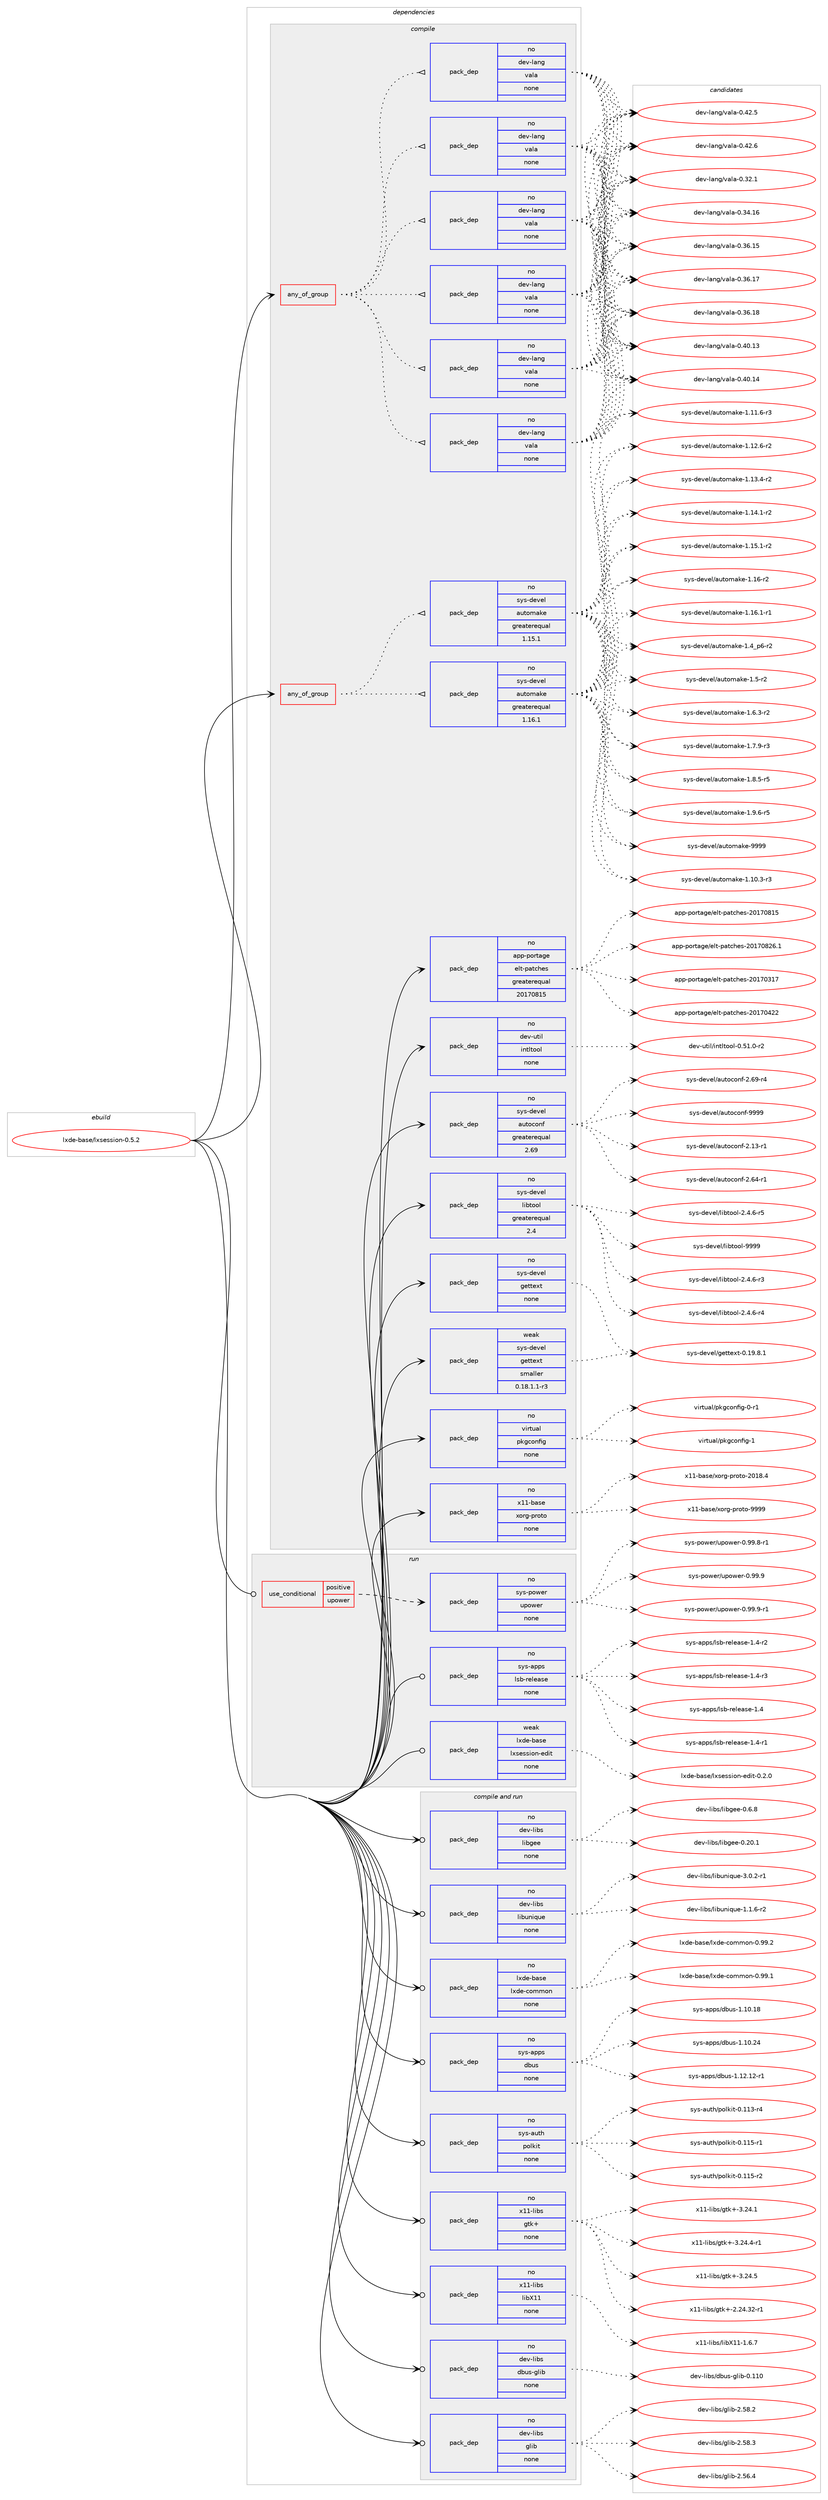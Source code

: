 digraph prolog {

# *************
# Graph options
# *************

newrank=true;
concentrate=true;
compound=true;
graph [rankdir=LR,fontname=Helvetica,fontsize=10,ranksep=1.5];#, ranksep=2.5, nodesep=0.2];
edge  [arrowhead=vee];
node  [fontname=Helvetica,fontsize=10];

# **********
# The ebuild
# **********

subgraph cluster_leftcol {
color=gray;
rank=same;
label=<<i>ebuild</i>>;
id [label="lxde-base/lxsession-0.5.2", color=red, width=4, href="../lxde-base/lxsession-0.5.2.svg"];
}

# ****************
# The dependencies
# ****************

subgraph cluster_midcol {
color=gray;
label=<<i>dependencies</i>>;
subgraph cluster_compile {
fillcolor="#eeeeee";
style=filled;
label=<<i>compile</i>>;
subgraph any24381 {
dependency1592692 [label=<<TABLE BORDER="0" CELLBORDER="1" CELLSPACING="0" CELLPADDING="4"><TR><TD CELLPADDING="10">any_of_group</TD></TR></TABLE>>, shape=none, color=red];subgraph pack1137461 {
dependency1592693 [label=<<TABLE BORDER="0" CELLBORDER="1" CELLSPACING="0" CELLPADDING="4" WIDTH="220"><TR><TD ROWSPAN="6" CELLPADDING="30">pack_dep</TD></TR><TR><TD WIDTH="110">no</TD></TR><TR><TD>dev-lang</TD></TR><TR><TD>vala</TD></TR><TR><TD>none</TD></TR><TR><TD></TD></TR></TABLE>>, shape=none, color=blue];
}
dependency1592692:e -> dependency1592693:w [weight=20,style="dotted",arrowhead="oinv"];
subgraph pack1137462 {
dependency1592694 [label=<<TABLE BORDER="0" CELLBORDER="1" CELLSPACING="0" CELLPADDING="4" WIDTH="220"><TR><TD ROWSPAN="6" CELLPADDING="30">pack_dep</TD></TR><TR><TD WIDTH="110">no</TD></TR><TR><TD>dev-lang</TD></TR><TR><TD>vala</TD></TR><TR><TD>none</TD></TR><TR><TD></TD></TR></TABLE>>, shape=none, color=blue];
}
dependency1592692:e -> dependency1592694:w [weight=20,style="dotted",arrowhead="oinv"];
subgraph pack1137463 {
dependency1592695 [label=<<TABLE BORDER="0" CELLBORDER="1" CELLSPACING="0" CELLPADDING="4" WIDTH="220"><TR><TD ROWSPAN="6" CELLPADDING="30">pack_dep</TD></TR><TR><TD WIDTH="110">no</TD></TR><TR><TD>dev-lang</TD></TR><TR><TD>vala</TD></TR><TR><TD>none</TD></TR><TR><TD></TD></TR></TABLE>>, shape=none, color=blue];
}
dependency1592692:e -> dependency1592695:w [weight=20,style="dotted",arrowhead="oinv"];
subgraph pack1137464 {
dependency1592696 [label=<<TABLE BORDER="0" CELLBORDER="1" CELLSPACING="0" CELLPADDING="4" WIDTH="220"><TR><TD ROWSPAN="6" CELLPADDING="30">pack_dep</TD></TR><TR><TD WIDTH="110">no</TD></TR><TR><TD>dev-lang</TD></TR><TR><TD>vala</TD></TR><TR><TD>none</TD></TR><TR><TD></TD></TR></TABLE>>, shape=none, color=blue];
}
dependency1592692:e -> dependency1592696:w [weight=20,style="dotted",arrowhead="oinv"];
subgraph pack1137465 {
dependency1592697 [label=<<TABLE BORDER="0" CELLBORDER="1" CELLSPACING="0" CELLPADDING="4" WIDTH="220"><TR><TD ROWSPAN="6" CELLPADDING="30">pack_dep</TD></TR><TR><TD WIDTH="110">no</TD></TR><TR><TD>dev-lang</TD></TR><TR><TD>vala</TD></TR><TR><TD>none</TD></TR><TR><TD></TD></TR></TABLE>>, shape=none, color=blue];
}
dependency1592692:e -> dependency1592697:w [weight=20,style="dotted",arrowhead="oinv"];
subgraph pack1137466 {
dependency1592698 [label=<<TABLE BORDER="0" CELLBORDER="1" CELLSPACING="0" CELLPADDING="4" WIDTH="220"><TR><TD ROWSPAN="6" CELLPADDING="30">pack_dep</TD></TR><TR><TD WIDTH="110">no</TD></TR><TR><TD>dev-lang</TD></TR><TR><TD>vala</TD></TR><TR><TD>none</TD></TR><TR><TD></TD></TR></TABLE>>, shape=none, color=blue];
}
dependency1592692:e -> dependency1592698:w [weight=20,style="dotted",arrowhead="oinv"];
}
id:e -> dependency1592692:w [weight=20,style="solid",arrowhead="vee"];
subgraph any24382 {
dependency1592699 [label=<<TABLE BORDER="0" CELLBORDER="1" CELLSPACING="0" CELLPADDING="4"><TR><TD CELLPADDING="10">any_of_group</TD></TR></TABLE>>, shape=none, color=red];subgraph pack1137467 {
dependency1592700 [label=<<TABLE BORDER="0" CELLBORDER="1" CELLSPACING="0" CELLPADDING="4" WIDTH="220"><TR><TD ROWSPAN="6" CELLPADDING="30">pack_dep</TD></TR><TR><TD WIDTH="110">no</TD></TR><TR><TD>sys-devel</TD></TR><TR><TD>automake</TD></TR><TR><TD>greaterequal</TD></TR><TR><TD>1.16.1</TD></TR></TABLE>>, shape=none, color=blue];
}
dependency1592699:e -> dependency1592700:w [weight=20,style="dotted",arrowhead="oinv"];
subgraph pack1137468 {
dependency1592701 [label=<<TABLE BORDER="0" CELLBORDER="1" CELLSPACING="0" CELLPADDING="4" WIDTH="220"><TR><TD ROWSPAN="6" CELLPADDING="30">pack_dep</TD></TR><TR><TD WIDTH="110">no</TD></TR><TR><TD>sys-devel</TD></TR><TR><TD>automake</TD></TR><TR><TD>greaterequal</TD></TR><TR><TD>1.15.1</TD></TR></TABLE>>, shape=none, color=blue];
}
dependency1592699:e -> dependency1592701:w [weight=20,style="dotted",arrowhead="oinv"];
}
id:e -> dependency1592699:w [weight=20,style="solid",arrowhead="vee"];
subgraph pack1137469 {
dependency1592702 [label=<<TABLE BORDER="0" CELLBORDER="1" CELLSPACING="0" CELLPADDING="4" WIDTH="220"><TR><TD ROWSPAN="6" CELLPADDING="30">pack_dep</TD></TR><TR><TD WIDTH="110">no</TD></TR><TR><TD>app-portage</TD></TR><TR><TD>elt-patches</TD></TR><TR><TD>greaterequal</TD></TR><TR><TD>20170815</TD></TR></TABLE>>, shape=none, color=blue];
}
id:e -> dependency1592702:w [weight=20,style="solid",arrowhead="vee"];
subgraph pack1137470 {
dependency1592703 [label=<<TABLE BORDER="0" CELLBORDER="1" CELLSPACING="0" CELLPADDING="4" WIDTH="220"><TR><TD ROWSPAN="6" CELLPADDING="30">pack_dep</TD></TR><TR><TD WIDTH="110">no</TD></TR><TR><TD>dev-util</TD></TR><TR><TD>intltool</TD></TR><TR><TD>none</TD></TR><TR><TD></TD></TR></TABLE>>, shape=none, color=blue];
}
id:e -> dependency1592703:w [weight=20,style="solid",arrowhead="vee"];
subgraph pack1137471 {
dependency1592704 [label=<<TABLE BORDER="0" CELLBORDER="1" CELLSPACING="0" CELLPADDING="4" WIDTH="220"><TR><TD ROWSPAN="6" CELLPADDING="30">pack_dep</TD></TR><TR><TD WIDTH="110">no</TD></TR><TR><TD>sys-devel</TD></TR><TR><TD>autoconf</TD></TR><TR><TD>greaterequal</TD></TR><TR><TD>2.69</TD></TR></TABLE>>, shape=none, color=blue];
}
id:e -> dependency1592704:w [weight=20,style="solid",arrowhead="vee"];
subgraph pack1137472 {
dependency1592705 [label=<<TABLE BORDER="0" CELLBORDER="1" CELLSPACING="0" CELLPADDING="4" WIDTH="220"><TR><TD ROWSPAN="6" CELLPADDING="30">pack_dep</TD></TR><TR><TD WIDTH="110">no</TD></TR><TR><TD>sys-devel</TD></TR><TR><TD>gettext</TD></TR><TR><TD>none</TD></TR><TR><TD></TD></TR></TABLE>>, shape=none, color=blue];
}
id:e -> dependency1592705:w [weight=20,style="solid",arrowhead="vee"];
subgraph pack1137473 {
dependency1592706 [label=<<TABLE BORDER="0" CELLBORDER="1" CELLSPACING="0" CELLPADDING="4" WIDTH="220"><TR><TD ROWSPAN="6" CELLPADDING="30">pack_dep</TD></TR><TR><TD WIDTH="110">no</TD></TR><TR><TD>sys-devel</TD></TR><TR><TD>libtool</TD></TR><TR><TD>greaterequal</TD></TR><TR><TD>2.4</TD></TR></TABLE>>, shape=none, color=blue];
}
id:e -> dependency1592706:w [weight=20,style="solid",arrowhead="vee"];
subgraph pack1137474 {
dependency1592707 [label=<<TABLE BORDER="0" CELLBORDER="1" CELLSPACING="0" CELLPADDING="4" WIDTH="220"><TR><TD ROWSPAN="6" CELLPADDING="30">pack_dep</TD></TR><TR><TD WIDTH="110">no</TD></TR><TR><TD>virtual</TD></TR><TR><TD>pkgconfig</TD></TR><TR><TD>none</TD></TR><TR><TD></TD></TR></TABLE>>, shape=none, color=blue];
}
id:e -> dependency1592707:w [weight=20,style="solid",arrowhead="vee"];
subgraph pack1137475 {
dependency1592708 [label=<<TABLE BORDER="0" CELLBORDER="1" CELLSPACING="0" CELLPADDING="4" WIDTH="220"><TR><TD ROWSPAN="6" CELLPADDING="30">pack_dep</TD></TR><TR><TD WIDTH="110">no</TD></TR><TR><TD>x11-base</TD></TR><TR><TD>xorg-proto</TD></TR><TR><TD>none</TD></TR><TR><TD></TD></TR></TABLE>>, shape=none, color=blue];
}
id:e -> dependency1592708:w [weight=20,style="solid",arrowhead="vee"];
subgraph pack1137476 {
dependency1592709 [label=<<TABLE BORDER="0" CELLBORDER="1" CELLSPACING="0" CELLPADDING="4" WIDTH="220"><TR><TD ROWSPAN="6" CELLPADDING="30">pack_dep</TD></TR><TR><TD WIDTH="110">weak</TD></TR><TR><TD>sys-devel</TD></TR><TR><TD>gettext</TD></TR><TR><TD>smaller</TD></TR><TR><TD>0.18.1.1-r3</TD></TR></TABLE>>, shape=none, color=blue];
}
id:e -> dependency1592709:w [weight=20,style="solid",arrowhead="vee"];
}
subgraph cluster_compileandrun {
fillcolor="#eeeeee";
style=filled;
label=<<i>compile and run</i>>;
subgraph pack1137477 {
dependency1592710 [label=<<TABLE BORDER="0" CELLBORDER="1" CELLSPACING="0" CELLPADDING="4" WIDTH="220"><TR><TD ROWSPAN="6" CELLPADDING="30">pack_dep</TD></TR><TR><TD WIDTH="110">no</TD></TR><TR><TD>dev-libs</TD></TR><TR><TD>dbus-glib</TD></TR><TR><TD>none</TD></TR><TR><TD></TD></TR></TABLE>>, shape=none, color=blue];
}
id:e -> dependency1592710:w [weight=20,style="solid",arrowhead="odotvee"];
subgraph pack1137478 {
dependency1592711 [label=<<TABLE BORDER="0" CELLBORDER="1" CELLSPACING="0" CELLPADDING="4" WIDTH="220"><TR><TD ROWSPAN="6" CELLPADDING="30">pack_dep</TD></TR><TR><TD WIDTH="110">no</TD></TR><TR><TD>dev-libs</TD></TR><TR><TD>glib</TD></TR><TR><TD>none</TD></TR><TR><TD></TD></TR></TABLE>>, shape=none, color=blue];
}
id:e -> dependency1592711:w [weight=20,style="solid",arrowhead="odotvee"];
subgraph pack1137479 {
dependency1592712 [label=<<TABLE BORDER="0" CELLBORDER="1" CELLSPACING="0" CELLPADDING="4" WIDTH="220"><TR><TD ROWSPAN="6" CELLPADDING="30">pack_dep</TD></TR><TR><TD WIDTH="110">no</TD></TR><TR><TD>dev-libs</TD></TR><TR><TD>libgee</TD></TR><TR><TD>none</TD></TR><TR><TD></TD></TR></TABLE>>, shape=none, color=blue];
}
id:e -> dependency1592712:w [weight=20,style="solid",arrowhead="odotvee"];
subgraph pack1137480 {
dependency1592713 [label=<<TABLE BORDER="0" CELLBORDER="1" CELLSPACING="0" CELLPADDING="4" WIDTH="220"><TR><TD ROWSPAN="6" CELLPADDING="30">pack_dep</TD></TR><TR><TD WIDTH="110">no</TD></TR><TR><TD>dev-libs</TD></TR><TR><TD>libunique</TD></TR><TR><TD>none</TD></TR><TR><TD></TD></TR></TABLE>>, shape=none, color=blue];
}
id:e -> dependency1592713:w [weight=20,style="solid",arrowhead="odotvee"];
subgraph pack1137481 {
dependency1592714 [label=<<TABLE BORDER="0" CELLBORDER="1" CELLSPACING="0" CELLPADDING="4" WIDTH="220"><TR><TD ROWSPAN="6" CELLPADDING="30">pack_dep</TD></TR><TR><TD WIDTH="110">no</TD></TR><TR><TD>lxde-base</TD></TR><TR><TD>lxde-common</TD></TR><TR><TD>none</TD></TR><TR><TD></TD></TR></TABLE>>, shape=none, color=blue];
}
id:e -> dependency1592714:w [weight=20,style="solid",arrowhead="odotvee"];
subgraph pack1137482 {
dependency1592715 [label=<<TABLE BORDER="0" CELLBORDER="1" CELLSPACING="0" CELLPADDING="4" WIDTH="220"><TR><TD ROWSPAN="6" CELLPADDING="30">pack_dep</TD></TR><TR><TD WIDTH="110">no</TD></TR><TR><TD>sys-apps</TD></TR><TR><TD>dbus</TD></TR><TR><TD>none</TD></TR><TR><TD></TD></TR></TABLE>>, shape=none, color=blue];
}
id:e -> dependency1592715:w [weight=20,style="solid",arrowhead="odotvee"];
subgraph pack1137483 {
dependency1592716 [label=<<TABLE BORDER="0" CELLBORDER="1" CELLSPACING="0" CELLPADDING="4" WIDTH="220"><TR><TD ROWSPAN="6" CELLPADDING="30">pack_dep</TD></TR><TR><TD WIDTH="110">no</TD></TR><TR><TD>sys-auth</TD></TR><TR><TD>polkit</TD></TR><TR><TD>none</TD></TR><TR><TD></TD></TR></TABLE>>, shape=none, color=blue];
}
id:e -> dependency1592716:w [weight=20,style="solid",arrowhead="odotvee"];
subgraph pack1137484 {
dependency1592717 [label=<<TABLE BORDER="0" CELLBORDER="1" CELLSPACING="0" CELLPADDING="4" WIDTH="220"><TR><TD ROWSPAN="6" CELLPADDING="30">pack_dep</TD></TR><TR><TD WIDTH="110">no</TD></TR><TR><TD>x11-libs</TD></TR><TR><TD>gtk+</TD></TR><TR><TD>none</TD></TR><TR><TD></TD></TR></TABLE>>, shape=none, color=blue];
}
id:e -> dependency1592717:w [weight=20,style="solid",arrowhead="odotvee"];
subgraph pack1137485 {
dependency1592718 [label=<<TABLE BORDER="0" CELLBORDER="1" CELLSPACING="0" CELLPADDING="4" WIDTH="220"><TR><TD ROWSPAN="6" CELLPADDING="30">pack_dep</TD></TR><TR><TD WIDTH="110">no</TD></TR><TR><TD>x11-libs</TD></TR><TR><TD>libX11</TD></TR><TR><TD>none</TD></TR><TR><TD></TD></TR></TABLE>>, shape=none, color=blue];
}
id:e -> dependency1592718:w [weight=20,style="solid",arrowhead="odotvee"];
}
subgraph cluster_run {
fillcolor="#eeeeee";
style=filled;
label=<<i>run</i>>;
subgraph cond430206 {
dependency1592719 [label=<<TABLE BORDER="0" CELLBORDER="1" CELLSPACING="0" CELLPADDING="4"><TR><TD ROWSPAN="3" CELLPADDING="10">use_conditional</TD></TR><TR><TD>positive</TD></TR><TR><TD>upower</TD></TR></TABLE>>, shape=none, color=red];
subgraph pack1137486 {
dependency1592720 [label=<<TABLE BORDER="0" CELLBORDER="1" CELLSPACING="0" CELLPADDING="4" WIDTH="220"><TR><TD ROWSPAN="6" CELLPADDING="30">pack_dep</TD></TR><TR><TD WIDTH="110">no</TD></TR><TR><TD>sys-power</TD></TR><TR><TD>upower</TD></TR><TR><TD>none</TD></TR><TR><TD></TD></TR></TABLE>>, shape=none, color=blue];
}
dependency1592719:e -> dependency1592720:w [weight=20,style="dashed",arrowhead="vee"];
}
id:e -> dependency1592719:w [weight=20,style="solid",arrowhead="odot"];
subgraph pack1137487 {
dependency1592721 [label=<<TABLE BORDER="0" CELLBORDER="1" CELLSPACING="0" CELLPADDING="4" WIDTH="220"><TR><TD ROWSPAN="6" CELLPADDING="30">pack_dep</TD></TR><TR><TD WIDTH="110">no</TD></TR><TR><TD>sys-apps</TD></TR><TR><TD>lsb-release</TD></TR><TR><TD>none</TD></TR><TR><TD></TD></TR></TABLE>>, shape=none, color=blue];
}
id:e -> dependency1592721:w [weight=20,style="solid",arrowhead="odot"];
subgraph pack1137488 {
dependency1592722 [label=<<TABLE BORDER="0" CELLBORDER="1" CELLSPACING="0" CELLPADDING="4" WIDTH="220"><TR><TD ROWSPAN="6" CELLPADDING="30">pack_dep</TD></TR><TR><TD WIDTH="110">weak</TD></TR><TR><TD>lxde-base</TD></TR><TR><TD>lxsession-edit</TD></TR><TR><TD>none</TD></TR><TR><TD></TD></TR></TABLE>>, shape=none, color=blue];
}
id:e -> dependency1592722:w [weight=20,style="solid",arrowhead="odot"];
}
}

# **************
# The candidates
# **************

subgraph cluster_choices {
rank=same;
color=gray;
label=<<i>candidates</i>>;

subgraph choice1137461 {
color=black;
nodesep=1;
choice100101118451089711010347118971089745484651504649 [label="dev-lang/vala-0.32.1", color=red, width=4,href="../dev-lang/vala-0.32.1.svg"];
choice10010111845108971101034711897108974548465152464954 [label="dev-lang/vala-0.34.16", color=red, width=4,href="../dev-lang/vala-0.34.16.svg"];
choice10010111845108971101034711897108974548465154464953 [label="dev-lang/vala-0.36.15", color=red, width=4,href="../dev-lang/vala-0.36.15.svg"];
choice10010111845108971101034711897108974548465154464955 [label="dev-lang/vala-0.36.17", color=red, width=4,href="../dev-lang/vala-0.36.17.svg"];
choice10010111845108971101034711897108974548465154464956 [label="dev-lang/vala-0.36.18", color=red, width=4,href="../dev-lang/vala-0.36.18.svg"];
choice10010111845108971101034711897108974548465248464951 [label="dev-lang/vala-0.40.13", color=red, width=4,href="../dev-lang/vala-0.40.13.svg"];
choice10010111845108971101034711897108974548465248464952 [label="dev-lang/vala-0.40.14", color=red, width=4,href="../dev-lang/vala-0.40.14.svg"];
choice100101118451089711010347118971089745484652504653 [label="dev-lang/vala-0.42.5", color=red, width=4,href="../dev-lang/vala-0.42.5.svg"];
choice100101118451089711010347118971089745484652504654 [label="dev-lang/vala-0.42.6", color=red, width=4,href="../dev-lang/vala-0.42.6.svg"];
dependency1592693:e -> choice100101118451089711010347118971089745484651504649:w [style=dotted,weight="100"];
dependency1592693:e -> choice10010111845108971101034711897108974548465152464954:w [style=dotted,weight="100"];
dependency1592693:e -> choice10010111845108971101034711897108974548465154464953:w [style=dotted,weight="100"];
dependency1592693:e -> choice10010111845108971101034711897108974548465154464955:w [style=dotted,weight="100"];
dependency1592693:e -> choice10010111845108971101034711897108974548465154464956:w [style=dotted,weight="100"];
dependency1592693:e -> choice10010111845108971101034711897108974548465248464951:w [style=dotted,weight="100"];
dependency1592693:e -> choice10010111845108971101034711897108974548465248464952:w [style=dotted,weight="100"];
dependency1592693:e -> choice100101118451089711010347118971089745484652504653:w [style=dotted,weight="100"];
dependency1592693:e -> choice100101118451089711010347118971089745484652504654:w [style=dotted,weight="100"];
}
subgraph choice1137462 {
color=black;
nodesep=1;
choice100101118451089711010347118971089745484651504649 [label="dev-lang/vala-0.32.1", color=red, width=4,href="../dev-lang/vala-0.32.1.svg"];
choice10010111845108971101034711897108974548465152464954 [label="dev-lang/vala-0.34.16", color=red, width=4,href="../dev-lang/vala-0.34.16.svg"];
choice10010111845108971101034711897108974548465154464953 [label="dev-lang/vala-0.36.15", color=red, width=4,href="../dev-lang/vala-0.36.15.svg"];
choice10010111845108971101034711897108974548465154464955 [label="dev-lang/vala-0.36.17", color=red, width=4,href="../dev-lang/vala-0.36.17.svg"];
choice10010111845108971101034711897108974548465154464956 [label="dev-lang/vala-0.36.18", color=red, width=4,href="../dev-lang/vala-0.36.18.svg"];
choice10010111845108971101034711897108974548465248464951 [label="dev-lang/vala-0.40.13", color=red, width=4,href="../dev-lang/vala-0.40.13.svg"];
choice10010111845108971101034711897108974548465248464952 [label="dev-lang/vala-0.40.14", color=red, width=4,href="../dev-lang/vala-0.40.14.svg"];
choice100101118451089711010347118971089745484652504653 [label="dev-lang/vala-0.42.5", color=red, width=4,href="../dev-lang/vala-0.42.5.svg"];
choice100101118451089711010347118971089745484652504654 [label="dev-lang/vala-0.42.6", color=red, width=4,href="../dev-lang/vala-0.42.6.svg"];
dependency1592694:e -> choice100101118451089711010347118971089745484651504649:w [style=dotted,weight="100"];
dependency1592694:e -> choice10010111845108971101034711897108974548465152464954:w [style=dotted,weight="100"];
dependency1592694:e -> choice10010111845108971101034711897108974548465154464953:w [style=dotted,weight="100"];
dependency1592694:e -> choice10010111845108971101034711897108974548465154464955:w [style=dotted,weight="100"];
dependency1592694:e -> choice10010111845108971101034711897108974548465154464956:w [style=dotted,weight="100"];
dependency1592694:e -> choice10010111845108971101034711897108974548465248464951:w [style=dotted,weight="100"];
dependency1592694:e -> choice10010111845108971101034711897108974548465248464952:w [style=dotted,weight="100"];
dependency1592694:e -> choice100101118451089711010347118971089745484652504653:w [style=dotted,weight="100"];
dependency1592694:e -> choice100101118451089711010347118971089745484652504654:w [style=dotted,weight="100"];
}
subgraph choice1137463 {
color=black;
nodesep=1;
choice100101118451089711010347118971089745484651504649 [label="dev-lang/vala-0.32.1", color=red, width=4,href="../dev-lang/vala-0.32.1.svg"];
choice10010111845108971101034711897108974548465152464954 [label="dev-lang/vala-0.34.16", color=red, width=4,href="../dev-lang/vala-0.34.16.svg"];
choice10010111845108971101034711897108974548465154464953 [label="dev-lang/vala-0.36.15", color=red, width=4,href="../dev-lang/vala-0.36.15.svg"];
choice10010111845108971101034711897108974548465154464955 [label="dev-lang/vala-0.36.17", color=red, width=4,href="../dev-lang/vala-0.36.17.svg"];
choice10010111845108971101034711897108974548465154464956 [label="dev-lang/vala-0.36.18", color=red, width=4,href="../dev-lang/vala-0.36.18.svg"];
choice10010111845108971101034711897108974548465248464951 [label="dev-lang/vala-0.40.13", color=red, width=4,href="../dev-lang/vala-0.40.13.svg"];
choice10010111845108971101034711897108974548465248464952 [label="dev-lang/vala-0.40.14", color=red, width=4,href="../dev-lang/vala-0.40.14.svg"];
choice100101118451089711010347118971089745484652504653 [label="dev-lang/vala-0.42.5", color=red, width=4,href="../dev-lang/vala-0.42.5.svg"];
choice100101118451089711010347118971089745484652504654 [label="dev-lang/vala-0.42.6", color=red, width=4,href="../dev-lang/vala-0.42.6.svg"];
dependency1592695:e -> choice100101118451089711010347118971089745484651504649:w [style=dotted,weight="100"];
dependency1592695:e -> choice10010111845108971101034711897108974548465152464954:w [style=dotted,weight="100"];
dependency1592695:e -> choice10010111845108971101034711897108974548465154464953:w [style=dotted,weight="100"];
dependency1592695:e -> choice10010111845108971101034711897108974548465154464955:w [style=dotted,weight="100"];
dependency1592695:e -> choice10010111845108971101034711897108974548465154464956:w [style=dotted,weight="100"];
dependency1592695:e -> choice10010111845108971101034711897108974548465248464951:w [style=dotted,weight="100"];
dependency1592695:e -> choice10010111845108971101034711897108974548465248464952:w [style=dotted,weight="100"];
dependency1592695:e -> choice100101118451089711010347118971089745484652504653:w [style=dotted,weight="100"];
dependency1592695:e -> choice100101118451089711010347118971089745484652504654:w [style=dotted,weight="100"];
}
subgraph choice1137464 {
color=black;
nodesep=1;
choice100101118451089711010347118971089745484651504649 [label="dev-lang/vala-0.32.1", color=red, width=4,href="../dev-lang/vala-0.32.1.svg"];
choice10010111845108971101034711897108974548465152464954 [label="dev-lang/vala-0.34.16", color=red, width=4,href="../dev-lang/vala-0.34.16.svg"];
choice10010111845108971101034711897108974548465154464953 [label="dev-lang/vala-0.36.15", color=red, width=4,href="../dev-lang/vala-0.36.15.svg"];
choice10010111845108971101034711897108974548465154464955 [label="dev-lang/vala-0.36.17", color=red, width=4,href="../dev-lang/vala-0.36.17.svg"];
choice10010111845108971101034711897108974548465154464956 [label="dev-lang/vala-0.36.18", color=red, width=4,href="../dev-lang/vala-0.36.18.svg"];
choice10010111845108971101034711897108974548465248464951 [label="dev-lang/vala-0.40.13", color=red, width=4,href="../dev-lang/vala-0.40.13.svg"];
choice10010111845108971101034711897108974548465248464952 [label="dev-lang/vala-0.40.14", color=red, width=4,href="../dev-lang/vala-0.40.14.svg"];
choice100101118451089711010347118971089745484652504653 [label="dev-lang/vala-0.42.5", color=red, width=4,href="../dev-lang/vala-0.42.5.svg"];
choice100101118451089711010347118971089745484652504654 [label="dev-lang/vala-0.42.6", color=red, width=4,href="../dev-lang/vala-0.42.6.svg"];
dependency1592696:e -> choice100101118451089711010347118971089745484651504649:w [style=dotted,weight="100"];
dependency1592696:e -> choice10010111845108971101034711897108974548465152464954:w [style=dotted,weight="100"];
dependency1592696:e -> choice10010111845108971101034711897108974548465154464953:w [style=dotted,weight="100"];
dependency1592696:e -> choice10010111845108971101034711897108974548465154464955:w [style=dotted,weight="100"];
dependency1592696:e -> choice10010111845108971101034711897108974548465154464956:w [style=dotted,weight="100"];
dependency1592696:e -> choice10010111845108971101034711897108974548465248464951:w [style=dotted,weight="100"];
dependency1592696:e -> choice10010111845108971101034711897108974548465248464952:w [style=dotted,weight="100"];
dependency1592696:e -> choice100101118451089711010347118971089745484652504653:w [style=dotted,weight="100"];
dependency1592696:e -> choice100101118451089711010347118971089745484652504654:w [style=dotted,weight="100"];
}
subgraph choice1137465 {
color=black;
nodesep=1;
choice100101118451089711010347118971089745484651504649 [label="dev-lang/vala-0.32.1", color=red, width=4,href="../dev-lang/vala-0.32.1.svg"];
choice10010111845108971101034711897108974548465152464954 [label="dev-lang/vala-0.34.16", color=red, width=4,href="../dev-lang/vala-0.34.16.svg"];
choice10010111845108971101034711897108974548465154464953 [label="dev-lang/vala-0.36.15", color=red, width=4,href="../dev-lang/vala-0.36.15.svg"];
choice10010111845108971101034711897108974548465154464955 [label="dev-lang/vala-0.36.17", color=red, width=4,href="../dev-lang/vala-0.36.17.svg"];
choice10010111845108971101034711897108974548465154464956 [label="dev-lang/vala-0.36.18", color=red, width=4,href="../dev-lang/vala-0.36.18.svg"];
choice10010111845108971101034711897108974548465248464951 [label="dev-lang/vala-0.40.13", color=red, width=4,href="../dev-lang/vala-0.40.13.svg"];
choice10010111845108971101034711897108974548465248464952 [label="dev-lang/vala-0.40.14", color=red, width=4,href="../dev-lang/vala-0.40.14.svg"];
choice100101118451089711010347118971089745484652504653 [label="dev-lang/vala-0.42.5", color=red, width=4,href="../dev-lang/vala-0.42.5.svg"];
choice100101118451089711010347118971089745484652504654 [label="dev-lang/vala-0.42.6", color=red, width=4,href="../dev-lang/vala-0.42.6.svg"];
dependency1592697:e -> choice100101118451089711010347118971089745484651504649:w [style=dotted,weight="100"];
dependency1592697:e -> choice10010111845108971101034711897108974548465152464954:w [style=dotted,weight="100"];
dependency1592697:e -> choice10010111845108971101034711897108974548465154464953:w [style=dotted,weight="100"];
dependency1592697:e -> choice10010111845108971101034711897108974548465154464955:w [style=dotted,weight="100"];
dependency1592697:e -> choice10010111845108971101034711897108974548465154464956:w [style=dotted,weight="100"];
dependency1592697:e -> choice10010111845108971101034711897108974548465248464951:w [style=dotted,weight="100"];
dependency1592697:e -> choice10010111845108971101034711897108974548465248464952:w [style=dotted,weight="100"];
dependency1592697:e -> choice100101118451089711010347118971089745484652504653:w [style=dotted,weight="100"];
dependency1592697:e -> choice100101118451089711010347118971089745484652504654:w [style=dotted,weight="100"];
}
subgraph choice1137466 {
color=black;
nodesep=1;
choice100101118451089711010347118971089745484651504649 [label="dev-lang/vala-0.32.1", color=red, width=4,href="../dev-lang/vala-0.32.1.svg"];
choice10010111845108971101034711897108974548465152464954 [label="dev-lang/vala-0.34.16", color=red, width=4,href="../dev-lang/vala-0.34.16.svg"];
choice10010111845108971101034711897108974548465154464953 [label="dev-lang/vala-0.36.15", color=red, width=4,href="../dev-lang/vala-0.36.15.svg"];
choice10010111845108971101034711897108974548465154464955 [label="dev-lang/vala-0.36.17", color=red, width=4,href="../dev-lang/vala-0.36.17.svg"];
choice10010111845108971101034711897108974548465154464956 [label="dev-lang/vala-0.36.18", color=red, width=4,href="../dev-lang/vala-0.36.18.svg"];
choice10010111845108971101034711897108974548465248464951 [label="dev-lang/vala-0.40.13", color=red, width=4,href="../dev-lang/vala-0.40.13.svg"];
choice10010111845108971101034711897108974548465248464952 [label="dev-lang/vala-0.40.14", color=red, width=4,href="../dev-lang/vala-0.40.14.svg"];
choice100101118451089711010347118971089745484652504653 [label="dev-lang/vala-0.42.5", color=red, width=4,href="../dev-lang/vala-0.42.5.svg"];
choice100101118451089711010347118971089745484652504654 [label="dev-lang/vala-0.42.6", color=red, width=4,href="../dev-lang/vala-0.42.6.svg"];
dependency1592698:e -> choice100101118451089711010347118971089745484651504649:w [style=dotted,weight="100"];
dependency1592698:e -> choice10010111845108971101034711897108974548465152464954:w [style=dotted,weight="100"];
dependency1592698:e -> choice10010111845108971101034711897108974548465154464953:w [style=dotted,weight="100"];
dependency1592698:e -> choice10010111845108971101034711897108974548465154464955:w [style=dotted,weight="100"];
dependency1592698:e -> choice10010111845108971101034711897108974548465154464956:w [style=dotted,weight="100"];
dependency1592698:e -> choice10010111845108971101034711897108974548465248464951:w [style=dotted,weight="100"];
dependency1592698:e -> choice10010111845108971101034711897108974548465248464952:w [style=dotted,weight="100"];
dependency1592698:e -> choice100101118451089711010347118971089745484652504653:w [style=dotted,weight="100"];
dependency1592698:e -> choice100101118451089711010347118971089745484652504654:w [style=dotted,weight="100"];
}
subgraph choice1137467 {
color=black;
nodesep=1;
choice11512111545100101118101108479711711611110997107101454946494846514511451 [label="sys-devel/automake-1.10.3-r3", color=red, width=4,href="../sys-devel/automake-1.10.3-r3.svg"];
choice11512111545100101118101108479711711611110997107101454946494946544511451 [label="sys-devel/automake-1.11.6-r3", color=red, width=4,href="../sys-devel/automake-1.11.6-r3.svg"];
choice11512111545100101118101108479711711611110997107101454946495046544511450 [label="sys-devel/automake-1.12.6-r2", color=red, width=4,href="../sys-devel/automake-1.12.6-r2.svg"];
choice11512111545100101118101108479711711611110997107101454946495146524511450 [label="sys-devel/automake-1.13.4-r2", color=red, width=4,href="../sys-devel/automake-1.13.4-r2.svg"];
choice11512111545100101118101108479711711611110997107101454946495246494511450 [label="sys-devel/automake-1.14.1-r2", color=red, width=4,href="../sys-devel/automake-1.14.1-r2.svg"];
choice11512111545100101118101108479711711611110997107101454946495346494511450 [label="sys-devel/automake-1.15.1-r2", color=red, width=4,href="../sys-devel/automake-1.15.1-r2.svg"];
choice1151211154510010111810110847971171161111099710710145494649544511450 [label="sys-devel/automake-1.16-r2", color=red, width=4,href="../sys-devel/automake-1.16-r2.svg"];
choice11512111545100101118101108479711711611110997107101454946495446494511449 [label="sys-devel/automake-1.16.1-r1", color=red, width=4,href="../sys-devel/automake-1.16.1-r1.svg"];
choice115121115451001011181011084797117116111109971071014549465295112544511450 [label="sys-devel/automake-1.4_p6-r2", color=red, width=4,href="../sys-devel/automake-1.4_p6-r2.svg"];
choice11512111545100101118101108479711711611110997107101454946534511450 [label="sys-devel/automake-1.5-r2", color=red, width=4,href="../sys-devel/automake-1.5-r2.svg"];
choice115121115451001011181011084797117116111109971071014549465446514511450 [label="sys-devel/automake-1.6.3-r2", color=red, width=4,href="../sys-devel/automake-1.6.3-r2.svg"];
choice115121115451001011181011084797117116111109971071014549465546574511451 [label="sys-devel/automake-1.7.9-r3", color=red, width=4,href="../sys-devel/automake-1.7.9-r3.svg"];
choice115121115451001011181011084797117116111109971071014549465646534511453 [label="sys-devel/automake-1.8.5-r5", color=red, width=4,href="../sys-devel/automake-1.8.5-r5.svg"];
choice115121115451001011181011084797117116111109971071014549465746544511453 [label="sys-devel/automake-1.9.6-r5", color=red, width=4,href="../sys-devel/automake-1.9.6-r5.svg"];
choice115121115451001011181011084797117116111109971071014557575757 [label="sys-devel/automake-9999", color=red, width=4,href="../sys-devel/automake-9999.svg"];
dependency1592700:e -> choice11512111545100101118101108479711711611110997107101454946494846514511451:w [style=dotted,weight="100"];
dependency1592700:e -> choice11512111545100101118101108479711711611110997107101454946494946544511451:w [style=dotted,weight="100"];
dependency1592700:e -> choice11512111545100101118101108479711711611110997107101454946495046544511450:w [style=dotted,weight="100"];
dependency1592700:e -> choice11512111545100101118101108479711711611110997107101454946495146524511450:w [style=dotted,weight="100"];
dependency1592700:e -> choice11512111545100101118101108479711711611110997107101454946495246494511450:w [style=dotted,weight="100"];
dependency1592700:e -> choice11512111545100101118101108479711711611110997107101454946495346494511450:w [style=dotted,weight="100"];
dependency1592700:e -> choice1151211154510010111810110847971171161111099710710145494649544511450:w [style=dotted,weight="100"];
dependency1592700:e -> choice11512111545100101118101108479711711611110997107101454946495446494511449:w [style=dotted,weight="100"];
dependency1592700:e -> choice115121115451001011181011084797117116111109971071014549465295112544511450:w [style=dotted,weight="100"];
dependency1592700:e -> choice11512111545100101118101108479711711611110997107101454946534511450:w [style=dotted,weight="100"];
dependency1592700:e -> choice115121115451001011181011084797117116111109971071014549465446514511450:w [style=dotted,weight="100"];
dependency1592700:e -> choice115121115451001011181011084797117116111109971071014549465546574511451:w [style=dotted,weight="100"];
dependency1592700:e -> choice115121115451001011181011084797117116111109971071014549465646534511453:w [style=dotted,weight="100"];
dependency1592700:e -> choice115121115451001011181011084797117116111109971071014549465746544511453:w [style=dotted,weight="100"];
dependency1592700:e -> choice115121115451001011181011084797117116111109971071014557575757:w [style=dotted,weight="100"];
}
subgraph choice1137468 {
color=black;
nodesep=1;
choice11512111545100101118101108479711711611110997107101454946494846514511451 [label="sys-devel/automake-1.10.3-r3", color=red, width=4,href="../sys-devel/automake-1.10.3-r3.svg"];
choice11512111545100101118101108479711711611110997107101454946494946544511451 [label="sys-devel/automake-1.11.6-r3", color=red, width=4,href="../sys-devel/automake-1.11.6-r3.svg"];
choice11512111545100101118101108479711711611110997107101454946495046544511450 [label="sys-devel/automake-1.12.6-r2", color=red, width=4,href="../sys-devel/automake-1.12.6-r2.svg"];
choice11512111545100101118101108479711711611110997107101454946495146524511450 [label="sys-devel/automake-1.13.4-r2", color=red, width=4,href="../sys-devel/automake-1.13.4-r2.svg"];
choice11512111545100101118101108479711711611110997107101454946495246494511450 [label="sys-devel/automake-1.14.1-r2", color=red, width=4,href="../sys-devel/automake-1.14.1-r2.svg"];
choice11512111545100101118101108479711711611110997107101454946495346494511450 [label="sys-devel/automake-1.15.1-r2", color=red, width=4,href="../sys-devel/automake-1.15.1-r2.svg"];
choice1151211154510010111810110847971171161111099710710145494649544511450 [label="sys-devel/automake-1.16-r2", color=red, width=4,href="../sys-devel/automake-1.16-r2.svg"];
choice11512111545100101118101108479711711611110997107101454946495446494511449 [label="sys-devel/automake-1.16.1-r1", color=red, width=4,href="../sys-devel/automake-1.16.1-r1.svg"];
choice115121115451001011181011084797117116111109971071014549465295112544511450 [label="sys-devel/automake-1.4_p6-r2", color=red, width=4,href="../sys-devel/automake-1.4_p6-r2.svg"];
choice11512111545100101118101108479711711611110997107101454946534511450 [label="sys-devel/automake-1.5-r2", color=red, width=4,href="../sys-devel/automake-1.5-r2.svg"];
choice115121115451001011181011084797117116111109971071014549465446514511450 [label="sys-devel/automake-1.6.3-r2", color=red, width=4,href="../sys-devel/automake-1.6.3-r2.svg"];
choice115121115451001011181011084797117116111109971071014549465546574511451 [label="sys-devel/automake-1.7.9-r3", color=red, width=4,href="../sys-devel/automake-1.7.9-r3.svg"];
choice115121115451001011181011084797117116111109971071014549465646534511453 [label="sys-devel/automake-1.8.5-r5", color=red, width=4,href="../sys-devel/automake-1.8.5-r5.svg"];
choice115121115451001011181011084797117116111109971071014549465746544511453 [label="sys-devel/automake-1.9.6-r5", color=red, width=4,href="../sys-devel/automake-1.9.6-r5.svg"];
choice115121115451001011181011084797117116111109971071014557575757 [label="sys-devel/automake-9999", color=red, width=4,href="../sys-devel/automake-9999.svg"];
dependency1592701:e -> choice11512111545100101118101108479711711611110997107101454946494846514511451:w [style=dotted,weight="100"];
dependency1592701:e -> choice11512111545100101118101108479711711611110997107101454946494946544511451:w [style=dotted,weight="100"];
dependency1592701:e -> choice11512111545100101118101108479711711611110997107101454946495046544511450:w [style=dotted,weight="100"];
dependency1592701:e -> choice11512111545100101118101108479711711611110997107101454946495146524511450:w [style=dotted,weight="100"];
dependency1592701:e -> choice11512111545100101118101108479711711611110997107101454946495246494511450:w [style=dotted,weight="100"];
dependency1592701:e -> choice11512111545100101118101108479711711611110997107101454946495346494511450:w [style=dotted,weight="100"];
dependency1592701:e -> choice1151211154510010111810110847971171161111099710710145494649544511450:w [style=dotted,weight="100"];
dependency1592701:e -> choice11512111545100101118101108479711711611110997107101454946495446494511449:w [style=dotted,weight="100"];
dependency1592701:e -> choice115121115451001011181011084797117116111109971071014549465295112544511450:w [style=dotted,weight="100"];
dependency1592701:e -> choice11512111545100101118101108479711711611110997107101454946534511450:w [style=dotted,weight="100"];
dependency1592701:e -> choice115121115451001011181011084797117116111109971071014549465446514511450:w [style=dotted,weight="100"];
dependency1592701:e -> choice115121115451001011181011084797117116111109971071014549465546574511451:w [style=dotted,weight="100"];
dependency1592701:e -> choice115121115451001011181011084797117116111109971071014549465646534511453:w [style=dotted,weight="100"];
dependency1592701:e -> choice115121115451001011181011084797117116111109971071014549465746544511453:w [style=dotted,weight="100"];
dependency1592701:e -> choice115121115451001011181011084797117116111109971071014557575757:w [style=dotted,weight="100"];
}
subgraph choice1137469 {
color=black;
nodesep=1;
choice97112112451121111141169710310147101108116451129711699104101115455048495548514955 [label="app-portage/elt-patches-20170317", color=red, width=4,href="../app-portage/elt-patches-20170317.svg"];
choice97112112451121111141169710310147101108116451129711699104101115455048495548525050 [label="app-portage/elt-patches-20170422", color=red, width=4,href="../app-portage/elt-patches-20170422.svg"];
choice97112112451121111141169710310147101108116451129711699104101115455048495548564953 [label="app-portage/elt-patches-20170815", color=red, width=4,href="../app-portage/elt-patches-20170815.svg"];
choice971121124511211111411697103101471011081164511297116991041011154550484955485650544649 [label="app-portage/elt-patches-20170826.1", color=red, width=4,href="../app-portage/elt-patches-20170826.1.svg"];
dependency1592702:e -> choice97112112451121111141169710310147101108116451129711699104101115455048495548514955:w [style=dotted,weight="100"];
dependency1592702:e -> choice97112112451121111141169710310147101108116451129711699104101115455048495548525050:w [style=dotted,weight="100"];
dependency1592702:e -> choice97112112451121111141169710310147101108116451129711699104101115455048495548564953:w [style=dotted,weight="100"];
dependency1592702:e -> choice971121124511211111411697103101471011081164511297116991041011154550484955485650544649:w [style=dotted,weight="100"];
}
subgraph choice1137470 {
color=black;
nodesep=1;
choice1001011184511711610510847105110116108116111111108454846534946484511450 [label="dev-util/intltool-0.51.0-r2", color=red, width=4,href="../dev-util/intltool-0.51.0-r2.svg"];
dependency1592703:e -> choice1001011184511711610510847105110116108116111111108454846534946484511450:w [style=dotted,weight="100"];
}
subgraph choice1137471 {
color=black;
nodesep=1;
choice1151211154510010111810110847971171161119911111010245504649514511449 [label="sys-devel/autoconf-2.13-r1", color=red, width=4,href="../sys-devel/autoconf-2.13-r1.svg"];
choice1151211154510010111810110847971171161119911111010245504654524511449 [label="sys-devel/autoconf-2.64-r1", color=red, width=4,href="../sys-devel/autoconf-2.64-r1.svg"];
choice1151211154510010111810110847971171161119911111010245504654574511452 [label="sys-devel/autoconf-2.69-r4", color=red, width=4,href="../sys-devel/autoconf-2.69-r4.svg"];
choice115121115451001011181011084797117116111991111101024557575757 [label="sys-devel/autoconf-9999", color=red, width=4,href="../sys-devel/autoconf-9999.svg"];
dependency1592704:e -> choice1151211154510010111810110847971171161119911111010245504649514511449:w [style=dotted,weight="100"];
dependency1592704:e -> choice1151211154510010111810110847971171161119911111010245504654524511449:w [style=dotted,weight="100"];
dependency1592704:e -> choice1151211154510010111810110847971171161119911111010245504654574511452:w [style=dotted,weight="100"];
dependency1592704:e -> choice115121115451001011181011084797117116111991111101024557575757:w [style=dotted,weight="100"];
}
subgraph choice1137472 {
color=black;
nodesep=1;
choice1151211154510010111810110847103101116116101120116454846495746564649 [label="sys-devel/gettext-0.19.8.1", color=red, width=4,href="../sys-devel/gettext-0.19.8.1.svg"];
dependency1592705:e -> choice1151211154510010111810110847103101116116101120116454846495746564649:w [style=dotted,weight="100"];
}
subgraph choice1137473 {
color=black;
nodesep=1;
choice1151211154510010111810110847108105981161111111084550465246544511451 [label="sys-devel/libtool-2.4.6-r3", color=red, width=4,href="../sys-devel/libtool-2.4.6-r3.svg"];
choice1151211154510010111810110847108105981161111111084550465246544511452 [label="sys-devel/libtool-2.4.6-r4", color=red, width=4,href="../sys-devel/libtool-2.4.6-r4.svg"];
choice1151211154510010111810110847108105981161111111084550465246544511453 [label="sys-devel/libtool-2.4.6-r5", color=red, width=4,href="../sys-devel/libtool-2.4.6-r5.svg"];
choice1151211154510010111810110847108105981161111111084557575757 [label="sys-devel/libtool-9999", color=red, width=4,href="../sys-devel/libtool-9999.svg"];
dependency1592706:e -> choice1151211154510010111810110847108105981161111111084550465246544511451:w [style=dotted,weight="100"];
dependency1592706:e -> choice1151211154510010111810110847108105981161111111084550465246544511452:w [style=dotted,weight="100"];
dependency1592706:e -> choice1151211154510010111810110847108105981161111111084550465246544511453:w [style=dotted,weight="100"];
dependency1592706:e -> choice1151211154510010111810110847108105981161111111084557575757:w [style=dotted,weight="100"];
}
subgraph choice1137474 {
color=black;
nodesep=1;
choice11810511411611797108471121071039911111010210510345484511449 [label="virtual/pkgconfig-0-r1", color=red, width=4,href="../virtual/pkgconfig-0-r1.svg"];
choice1181051141161179710847112107103991111101021051034549 [label="virtual/pkgconfig-1", color=red, width=4,href="../virtual/pkgconfig-1.svg"];
dependency1592707:e -> choice11810511411611797108471121071039911111010210510345484511449:w [style=dotted,weight="100"];
dependency1592707:e -> choice1181051141161179710847112107103991111101021051034549:w [style=dotted,weight="100"];
}
subgraph choice1137475 {
color=black;
nodesep=1;
choice1204949459897115101471201111141034511211411111611145504849564652 [label="x11-base/xorg-proto-2018.4", color=red, width=4,href="../x11-base/xorg-proto-2018.4.svg"];
choice120494945989711510147120111114103451121141111161114557575757 [label="x11-base/xorg-proto-9999", color=red, width=4,href="../x11-base/xorg-proto-9999.svg"];
dependency1592708:e -> choice1204949459897115101471201111141034511211411111611145504849564652:w [style=dotted,weight="100"];
dependency1592708:e -> choice120494945989711510147120111114103451121141111161114557575757:w [style=dotted,weight="100"];
}
subgraph choice1137476 {
color=black;
nodesep=1;
choice1151211154510010111810110847103101116116101120116454846495746564649 [label="sys-devel/gettext-0.19.8.1", color=red, width=4,href="../sys-devel/gettext-0.19.8.1.svg"];
dependency1592709:e -> choice1151211154510010111810110847103101116116101120116454846495746564649:w [style=dotted,weight="100"];
}
subgraph choice1137477 {
color=black;
nodesep=1;
choice100101118451081059811547100981171154510310810598454846494948 [label="dev-libs/dbus-glib-0.110", color=red, width=4,href="../dev-libs/dbus-glib-0.110.svg"];
dependency1592710:e -> choice100101118451081059811547100981171154510310810598454846494948:w [style=dotted,weight="100"];
}
subgraph choice1137478 {
color=black;
nodesep=1;
choice1001011184510810598115471031081059845504653544652 [label="dev-libs/glib-2.56.4", color=red, width=4,href="../dev-libs/glib-2.56.4.svg"];
choice1001011184510810598115471031081059845504653564650 [label="dev-libs/glib-2.58.2", color=red, width=4,href="../dev-libs/glib-2.58.2.svg"];
choice1001011184510810598115471031081059845504653564651 [label="dev-libs/glib-2.58.3", color=red, width=4,href="../dev-libs/glib-2.58.3.svg"];
dependency1592711:e -> choice1001011184510810598115471031081059845504653544652:w [style=dotted,weight="100"];
dependency1592711:e -> choice1001011184510810598115471031081059845504653564650:w [style=dotted,weight="100"];
dependency1592711:e -> choice1001011184510810598115471031081059845504653564651:w [style=dotted,weight="100"];
}
subgraph choice1137479 {
color=black;
nodesep=1;
choice1001011184510810598115471081059810310110145484650484649 [label="dev-libs/libgee-0.20.1", color=red, width=4,href="../dev-libs/libgee-0.20.1.svg"];
choice10010111845108105981154710810598103101101454846544656 [label="dev-libs/libgee-0.6.8", color=red, width=4,href="../dev-libs/libgee-0.6.8.svg"];
dependency1592712:e -> choice1001011184510810598115471081059810310110145484650484649:w [style=dotted,weight="100"];
dependency1592712:e -> choice10010111845108105981154710810598103101101454846544656:w [style=dotted,weight="100"];
}
subgraph choice1137480 {
color=black;
nodesep=1;
choice100101118451081059811547108105981171101051131171014549464946544511450 [label="dev-libs/libunique-1.1.6-r2", color=red, width=4,href="../dev-libs/libunique-1.1.6-r2.svg"];
choice100101118451081059811547108105981171101051131171014551464846504511449 [label="dev-libs/libunique-3.0.2-r1", color=red, width=4,href="../dev-libs/libunique-3.0.2-r1.svg"];
dependency1592713:e -> choice100101118451081059811547108105981171101051131171014549464946544511450:w [style=dotted,weight="100"];
dependency1592713:e -> choice100101118451081059811547108105981171101051131171014551464846504511449:w [style=dotted,weight="100"];
}
subgraph choice1137481 {
color=black;
nodesep=1;
choice10812010010145989711510147108120100101459911110910911111045484657574649 [label="lxde-base/lxde-common-0.99.1", color=red, width=4,href="../lxde-base/lxde-common-0.99.1.svg"];
choice10812010010145989711510147108120100101459911110910911111045484657574650 [label="lxde-base/lxde-common-0.99.2", color=red, width=4,href="../lxde-base/lxde-common-0.99.2.svg"];
dependency1592714:e -> choice10812010010145989711510147108120100101459911110910911111045484657574649:w [style=dotted,weight="100"];
dependency1592714:e -> choice10812010010145989711510147108120100101459911110910911111045484657574650:w [style=dotted,weight="100"];
}
subgraph choice1137482 {
color=black;
nodesep=1;
choice115121115459711211211547100981171154549464948464956 [label="sys-apps/dbus-1.10.18", color=red, width=4,href="../sys-apps/dbus-1.10.18.svg"];
choice115121115459711211211547100981171154549464948465052 [label="sys-apps/dbus-1.10.24", color=red, width=4,href="../sys-apps/dbus-1.10.24.svg"];
choice1151211154597112112115471009811711545494649504649504511449 [label="sys-apps/dbus-1.12.12-r1", color=red, width=4,href="../sys-apps/dbus-1.12.12-r1.svg"];
dependency1592715:e -> choice115121115459711211211547100981171154549464948464956:w [style=dotted,weight="100"];
dependency1592715:e -> choice115121115459711211211547100981171154549464948465052:w [style=dotted,weight="100"];
dependency1592715:e -> choice1151211154597112112115471009811711545494649504649504511449:w [style=dotted,weight="100"];
}
subgraph choice1137483 {
color=black;
nodesep=1;
choice1151211154597117116104471121111081071051164548464949514511452 [label="sys-auth/polkit-0.113-r4", color=red, width=4,href="../sys-auth/polkit-0.113-r4.svg"];
choice1151211154597117116104471121111081071051164548464949534511449 [label="sys-auth/polkit-0.115-r1", color=red, width=4,href="../sys-auth/polkit-0.115-r1.svg"];
choice1151211154597117116104471121111081071051164548464949534511450 [label="sys-auth/polkit-0.115-r2", color=red, width=4,href="../sys-auth/polkit-0.115-r2.svg"];
dependency1592716:e -> choice1151211154597117116104471121111081071051164548464949514511452:w [style=dotted,weight="100"];
dependency1592716:e -> choice1151211154597117116104471121111081071051164548464949534511449:w [style=dotted,weight="100"];
dependency1592716:e -> choice1151211154597117116104471121111081071051164548464949534511450:w [style=dotted,weight="100"];
}
subgraph choice1137484 {
color=black;
nodesep=1;
choice12049494510810598115471031161074345504650524651504511449 [label="x11-libs/gtk+-2.24.32-r1", color=red, width=4,href="../x11-libs/gtk+-2.24.32-r1.svg"];
choice12049494510810598115471031161074345514650524649 [label="x11-libs/gtk+-3.24.1", color=red, width=4,href="../x11-libs/gtk+-3.24.1.svg"];
choice120494945108105981154710311610743455146505246524511449 [label="x11-libs/gtk+-3.24.4-r1", color=red, width=4,href="../x11-libs/gtk+-3.24.4-r1.svg"];
choice12049494510810598115471031161074345514650524653 [label="x11-libs/gtk+-3.24.5", color=red, width=4,href="../x11-libs/gtk+-3.24.5.svg"];
dependency1592717:e -> choice12049494510810598115471031161074345504650524651504511449:w [style=dotted,weight="100"];
dependency1592717:e -> choice12049494510810598115471031161074345514650524649:w [style=dotted,weight="100"];
dependency1592717:e -> choice120494945108105981154710311610743455146505246524511449:w [style=dotted,weight="100"];
dependency1592717:e -> choice12049494510810598115471031161074345514650524653:w [style=dotted,weight="100"];
}
subgraph choice1137485 {
color=black;
nodesep=1;
choice120494945108105981154710810598884949454946544655 [label="x11-libs/libX11-1.6.7", color=red, width=4,href="../x11-libs/libX11-1.6.7.svg"];
dependency1592718:e -> choice120494945108105981154710810598884949454946544655:w [style=dotted,weight="100"];
}
subgraph choice1137486 {
color=black;
nodesep=1;
choice1151211154511211111910111447117112111119101114454846575746564511449 [label="sys-power/upower-0.99.8-r1", color=red, width=4,href="../sys-power/upower-0.99.8-r1.svg"];
choice115121115451121111191011144711711211111910111445484657574657 [label="sys-power/upower-0.99.9", color=red, width=4,href="../sys-power/upower-0.99.9.svg"];
choice1151211154511211111910111447117112111119101114454846575746574511449 [label="sys-power/upower-0.99.9-r1", color=red, width=4,href="../sys-power/upower-0.99.9-r1.svg"];
dependency1592720:e -> choice1151211154511211111910111447117112111119101114454846575746564511449:w [style=dotted,weight="100"];
dependency1592720:e -> choice115121115451121111191011144711711211111910111445484657574657:w [style=dotted,weight="100"];
dependency1592720:e -> choice1151211154511211111910111447117112111119101114454846575746574511449:w [style=dotted,weight="100"];
}
subgraph choice1137487 {
color=black;
nodesep=1;
choice11512111545971121121154710811598451141011081019711510145494652 [label="sys-apps/lsb-release-1.4", color=red, width=4,href="../sys-apps/lsb-release-1.4.svg"];
choice115121115459711211211547108115984511410110810197115101454946524511449 [label="sys-apps/lsb-release-1.4-r1", color=red, width=4,href="../sys-apps/lsb-release-1.4-r1.svg"];
choice115121115459711211211547108115984511410110810197115101454946524511450 [label="sys-apps/lsb-release-1.4-r2", color=red, width=4,href="../sys-apps/lsb-release-1.4-r2.svg"];
choice115121115459711211211547108115984511410110810197115101454946524511451 [label="sys-apps/lsb-release-1.4-r3", color=red, width=4,href="../sys-apps/lsb-release-1.4-r3.svg"];
dependency1592721:e -> choice11512111545971121121154710811598451141011081019711510145494652:w [style=dotted,weight="100"];
dependency1592721:e -> choice115121115459711211211547108115984511410110810197115101454946524511449:w [style=dotted,weight="100"];
dependency1592721:e -> choice115121115459711211211547108115984511410110810197115101454946524511450:w [style=dotted,weight="100"];
dependency1592721:e -> choice115121115459711211211547108115984511410110810197115101454946524511451:w [style=dotted,weight="100"];
}
subgraph choice1137488 {
color=black;
nodesep=1;
choice1081201001014598971151014710812011510111511510511111045101100105116454846504648 [label="lxde-base/lxsession-edit-0.2.0", color=red, width=4,href="../lxde-base/lxsession-edit-0.2.0.svg"];
dependency1592722:e -> choice1081201001014598971151014710812011510111511510511111045101100105116454846504648:w [style=dotted,weight="100"];
}
}

}
